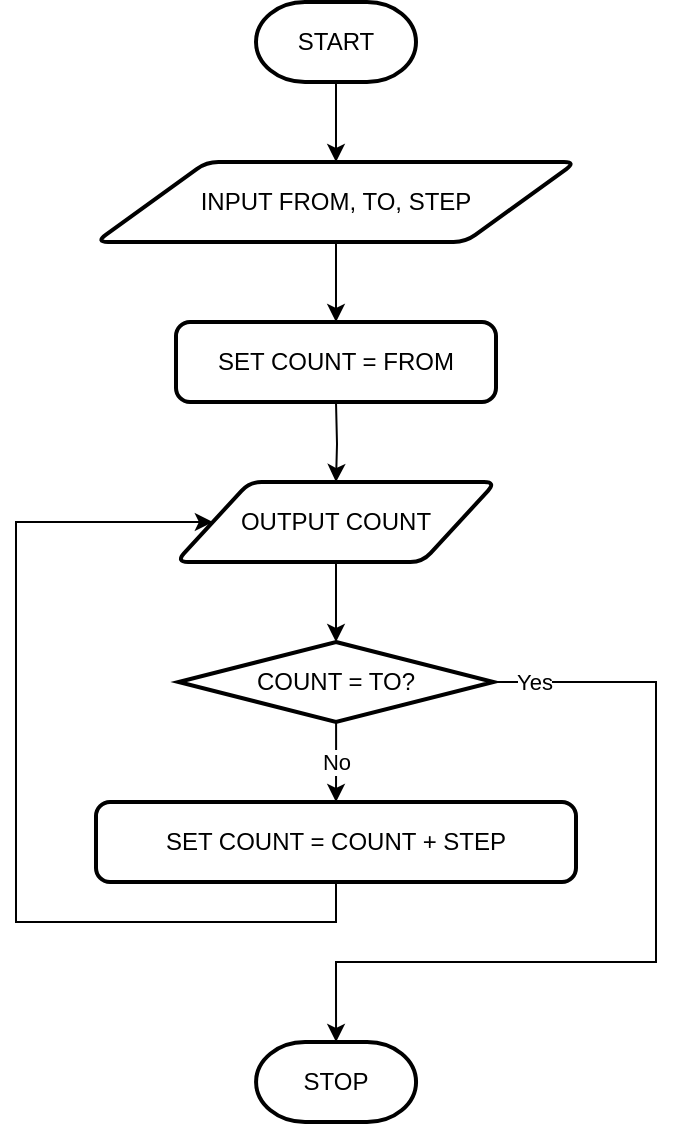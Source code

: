 <mxfile version="12.8.1" type="device"><diagram id="C5RBs43oDa-KdzZeNtuy" name="Page-1"><mxGraphModel dx="740" dy="1169" grid="1" gridSize="10" guides="1" tooltips="1" connect="1" arrows="1" fold="1" page="1" pageScale="1" pageWidth="827" pageHeight="1169" math="0" shadow="0"><root><mxCell id="WIyWlLk6GJQsqaUBKTNV-0"/><mxCell id="WIyWlLk6GJQsqaUBKTNV-1" parent="WIyWlLk6GJQsqaUBKTNV-0"/><mxCell id="I11Nw8SZLt1wbSmT3KOh-8" style="edgeStyle=orthogonalEdgeStyle;rounded=0;orthogonalLoop=1;jettySize=auto;html=1;entryX=0.5;entryY=0;entryDx=0;entryDy=0;entryPerimeter=0;" parent="WIyWlLk6GJQsqaUBKTNV-1" source="I11Nw8SZLt1wbSmT3KOh-2" target="I11Nw8SZLt1wbSmT3KOh-7" edge="1"><mxGeometry relative="1" as="geometry"/></mxCell><mxCell id="I11Nw8SZLt1wbSmT3KOh-2" value="OUTPUT COUNT" style="shape=parallelogram;html=1;strokeWidth=2;perimeter=parallelogramPerimeter;whiteSpace=wrap;rounded=1;arcSize=12;size=0.23;" parent="WIyWlLk6GJQsqaUBKTNV-1" vertex="1"><mxGeometry x="240.03" y="360" width="160" height="40" as="geometry"/></mxCell><mxCell id="I11Nw8SZLt1wbSmT3KOh-4" style="edgeStyle=orthogonalEdgeStyle;rounded=0;orthogonalLoop=1;jettySize=auto;html=1;entryX=0.5;entryY=0;entryDx=0;entryDy=0;" parent="WIyWlLk6GJQsqaUBKTNV-1" source="I11Nw8SZLt1wbSmT3KOh-3" edge="1"><mxGeometry relative="1" as="geometry"><mxPoint x="320" y="200" as="targetPoint"/></mxGeometry></mxCell><mxCell id="I11Nw8SZLt1wbSmT3KOh-3" value="START" style="strokeWidth=2;html=1;shape=mxgraph.flowchart.terminator;whiteSpace=wrap;" parent="WIyWlLk6GJQsqaUBKTNV-1" vertex="1"><mxGeometry x="280" y="120" width="80" height="40" as="geometry"/></mxCell><mxCell id="I11Nw8SZLt1wbSmT3KOh-9" value="Yes" style="edgeStyle=orthogonalEdgeStyle;rounded=0;orthogonalLoop=1;jettySize=auto;html=1;entryX=0.5;entryY=0;entryDx=0;entryDy=0;entryPerimeter=0;exitX=1;exitY=0.5;exitDx=0;exitDy=0;exitPerimeter=0;" parent="WIyWlLk6GJQsqaUBKTNV-1" source="I11Nw8SZLt1wbSmT3KOh-7" target="I11Nw8SZLt1wbSmT3KOh-10" edge="1"><mxGeometry x="-0.904" relative="1" as="geometry"><mxPoint x="470" y="490" as="targetPoint"/><Array as="points"><mxPoint x="480" y="460"/><mxPoint x="480" y="600"/><mxPoint x="320" y="600"/></Array><mxPoint as="offset"/></mxGeometry></mxCell><mxCell id="I11Nw8SZLt1wbSmT3KOh-12" value="No" style="edgeStyle=orthogonalEdgeStyle;rounded=0;orthogonalLoop=1;jettySize=auto;html=1;entryX=0.5;entryY=0;entryDx=0;entryDy=0;" parent="WIyWlLk6GJQsqaUBKTNV-1" source="I11Nw8SZLt1wbSmT3KOh-7" target="I11Nw8SZLt1wbSmT3KOh-11" edge="1"><mxGeometry relative="1" as="geometry"/></mxCell><mxCell id="I11Nw8SZLt1wbSmT3KOh-7" value="COUNT = TO?" style="strokeWidth=2;html=1;shape=mxgraph.flowchart.decision;whiteSpace=wrap;" parent="WIyWlLk6GJQsqaUBKTNV-1" vertex="1"><mxGeometry x="241.25" y="440" width="157.5" height="40" as="geometry"/></mxCell><mxCell id="I11Nw8SZLt1wbSmT3KOh-10" value="STOP" style="strokeWidth=2;html=1;shape=mxgraph.flowchart.terminator;whiteSpace=wrap;" parent="WIyWlLk6GJQsqaUBKTNV-1" vertex="1"><mxGeometry x="280.03" y="640" width="80" height="40" as="geometry"/></mxCell><mxCell id="I11Nw8SZLt1wbSmT3KOh-13" style="edgeStyle=orthogonalEdgeStyle;rounded=0;orthogonalLoop=1;jettySize=auto;html=1;entryX=0;entryY=0.5;entryDx=0;entryDy=0;" parent="WIyWlLk6GJQsqaUBKTNV-1" source="I11Nw8SZLt1wbSmT3KOh-11" target="I11Nw8SZLt1wbSmT3KOh-2" edge="1"><mxGeometry relative="1" as="geometry"><mxPoint x="320.03" y="720" as="targetPoint"/><Array as="points"><mxPoint x="320" y="580"/><mxPoint x="160" y="580"/><mxPoint x="160" y="380"/></Array></mxGeometry></mxCell><mxCell id="I11Nw8SZLt1wbSmT3KOh-11" value="SET COUNT = COUNT + STEP" style="rounded=1;whiteSpace=wrap;html=1;absoluteArcSize=1;arcSize=14;strokeWidth=2;" parent="WIyWlLk6GJQsqaUBKTNV-1" vertex="1"><mxGeometry x="200" y="520" width="240" height="40" as="geometry"/></mxCell><mxCell id="aV1F986vOpgnVgu4qGDO-5" value="" style="edgeStyle=orthogonalEdgeStyle;rounded=0;orthogonalLoop=1;jettySize=auto;html=1;" edge="1" parent="WIyWlLk6GJQsqaUBKTNV-1" target="I11Nw8SZLt1wbSmT3KOh-2"><mxGeometry relative="1" as="geometry"><mxPoint x="320" y="320" as="sourcePoint"/></mxGeometry></mxCell><mxCell id="aV1F986vOpgnVgu4qGDO-12" value="" style="edgeStyle=orthogonalEdgeStyle;rounded=0;orthogonalLoop=1;jettySize=auto;html=1;entryX=0.5;entryY=0;entryDx=0;entryDy=0;" edge="1" parent="WIyWlLk6GJQsqaUBKTNV-1" source="aV1F986vOpgnVgu4qGDO-6" target="aV1F986vOpgnVgu4qGDO-8"><mxGeometry relative="1" as="geometry"><mxPoint x="320" y="320" as="targetPoint"/></mxGeometry></mxCell><mxCell id="aV1F986vOpgnVgu4qGDO-6" value="INPUT FROM, TO, STEP" style="shape=parallelogram;html=1;strokeWidth=2;perimeter=parallelogramPerimeter;whiteSpace=wrap;rounded=1;arcSize=12;size=0.23;" vertex="1" parent="WIyWlLk6GJQsqaUBKTNV-1"><mxGeometry x="200" y="200" width="240" height="40" as="geometry"/></mxCell><mxCell id="aV1F986vOpgnVgu4qGDO-8" value="SET COUNT = FROM" style="rounded=1;whiteSpace=wrap;html=1;absoluteArcSize=1;arcSize=14;strokeWidth=2;" vertex="1" parent="WIyWlLk6GJQsqaUBKTNV-1"><mxGeometry x="240" y="280" width="160" height="40" as="geometry"/></mxCell></root></mxGraphModel></diagram></mxfile>
